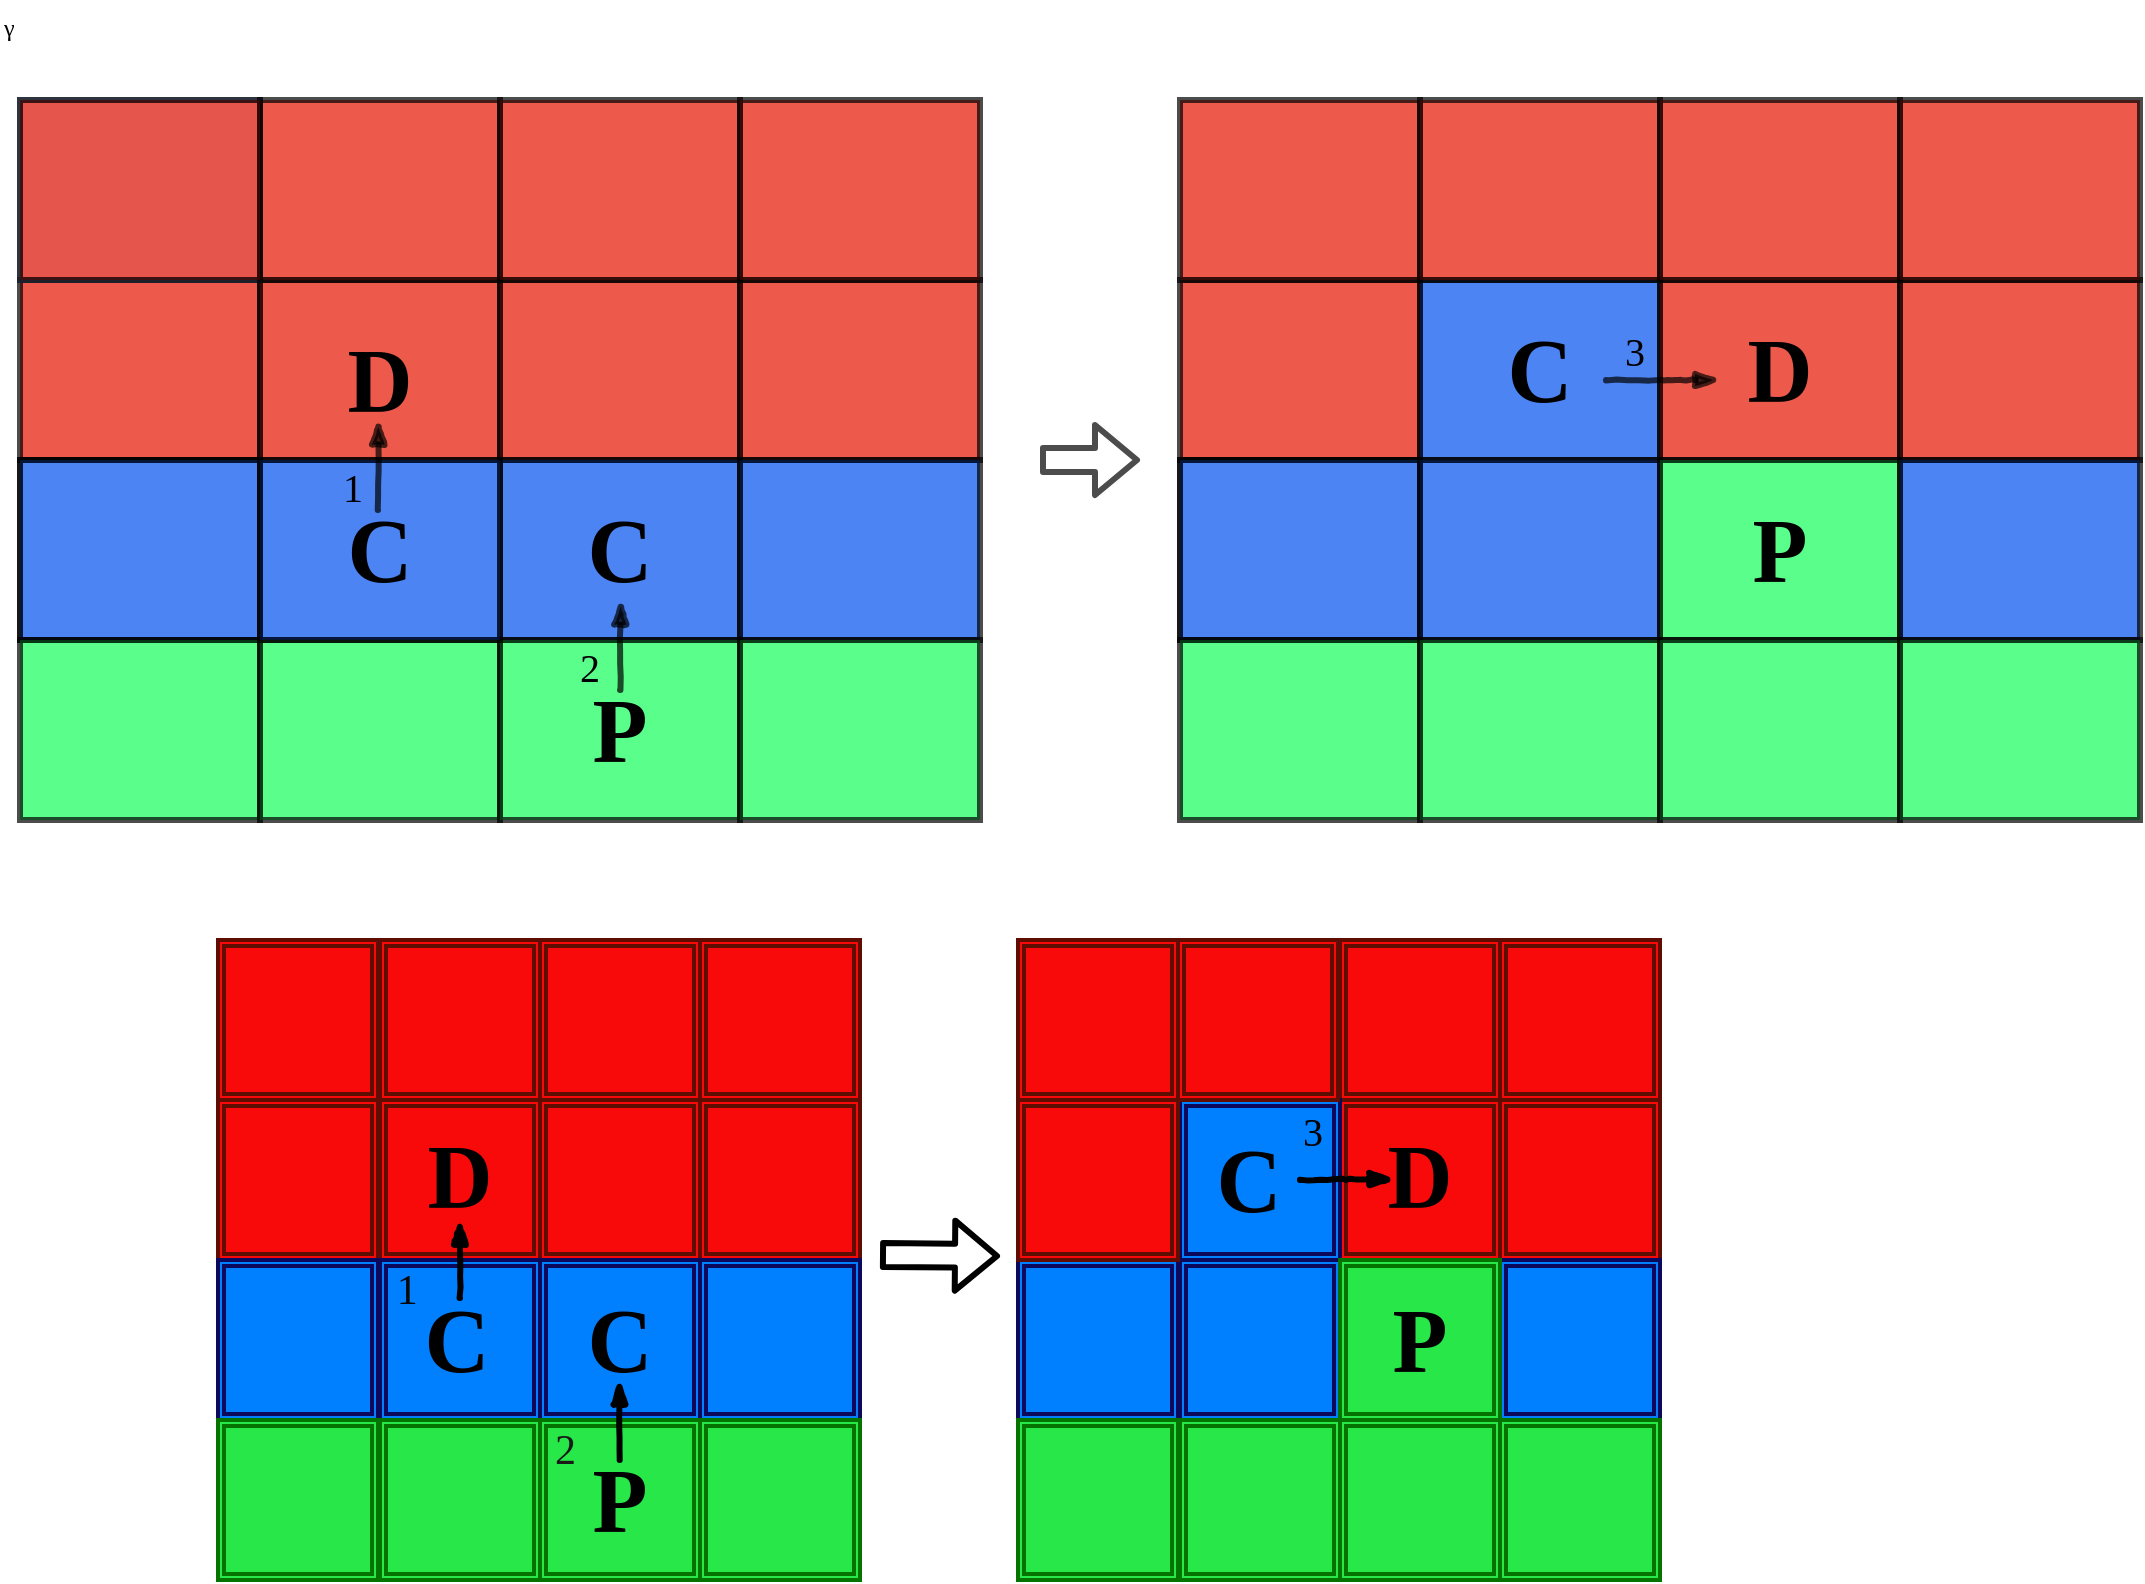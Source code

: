 <mxfile version="13.10.1" type="device"><diagram id="07fea595-8f29-1299-0266-81d95cde20df" name="Page-1"><mxGraphModel dx="942" dy="-1894" grid="1" gridSize="10" guides="1" tooltips="1" connect="1" arrows="1" fold="1" page="1" pageScale="1" pageWidth="1169" pageHeight="827" background="#ffffff" math="1" shadow="0"><root><mxCell id="0"/><mxCell id="1" parent="0"/><mxCell id="V066iYRJNxaopJUUs_7w-676" value="" style="shape=ext;double=1;whiteSpace=wrap;html=1;aspect=fixed;strokeWidth=2;fontFamily=Times New Roman;fontSize=10;fillColor=#F80A0A;strokeColor=#5E0D00;" parent="1" vertex="1"><mxGeometry x="290" y="3050" width="80" height="80" as="geometry"/></mxCell><mxCell id="V066iYRJNxaopJUUs_7w-680" value="" style="shape=ext;double=1;whiteSpace=wrap;html=1;aspect=fixed;strokeWidth=2;fontFamily=Times New Roman;fontSize=10;strokeColor=#0C095C;fillColor=#007FFF;" parent="1" vertex="1"><mxGeometry x="290" y="3130" width="80" height="80" as="geometry"/></mxCell><mxCell id="cB7y5ceA_1Ny-mKZE_qp-9" value="" style="shape=ext;double=1;whiteSpace=wrap;html=1;aspect=fixed;strokeWidth=2;fontFamily=Times New Roman;fontSize=10;fillColor=#27E848;strokeColor=#047300;" parent="1" vertex="1"><mxGeometry x="290" y="3210" width="80" height="80" as="geometry"/></mxCell><mxCell id="fNGDPJUmTmCmcspliyX5-658" value="" style="rounded=0;whiteSpace=wrap;html=1;fillColor=#e51400;strokeColor=#000000;fontColor=#ffffff;strokeWidth=3;fontFamily=Times New Roman;opacity=70;" parent="1" vertex="1"><mxGeometry x="610" y="2640" width="120" height="90" as="geometry"/></mxCell><mxCell id="fNGDPJUmTmCmcspliyX5-659" value="" style="rounded=0;whiteSpace=wrap;html=1;fillColor=#0050ef;strokeColor=#000000;fontColor=#ffffff;strokeWidth=3;fontFamily=Times New Roman;opacity=70;" parent="1" vertex="1"><mxGeometry x="730" y="2640" width="120" height="90" as="geometry"/></mxCell><mxCell id="fNGDPJUmTmCmcspliyX5-660" value="" style="rounded=0;whiteSpace=wrap;html=1;fillColor=#e51400;strokeColor=#000000;fontColor=#ffffff;strokeWidth=3;fontFamily=Times New Roman;opacity=70;" parent="1" vertex="1"><mxGeometry x="850" y="2640" width="120" height="90" as="geometry"/></mxCell><mxCell id="fNGDPJUmTmCmcspliyX5-661" value="" style="rounded=0;whiteSpace=wrap;html=1;fillColor=#e51400;strokeColor=#000000;fontColor=#ffffff;strokeWidth=3;fontFamily=Times New Roman;opacity=70;" parent="1" vertex="1"><mxGeometry x="970" y="2640" width="120" height="90" as="geometry"/></mxCell><mxCell id="fNGDPJUmTmCmcspliyX5-663" value="" style="rounded=0;whiteSpace=wrap;html=1;strokeWidth=3;strokeColor=#000000;fontFamily=Times New Roman;opacity=70;" parent="1" vertex="1"><mxGeometry x="610" y="2730" width="120" height="90" as="geometry"/></mxCell><mxCell id="fNGDPJUmTmCmcspliyX5-666" value="" style="rounded=0;whiteSpace=wrap;html=1;fillColor=#0050ef;strokeColor=#000000;fontColor=#ffffff;strokeWidth=3;fontFamily=Times New Roman;opacity=70;" parent="1" vertex="1"><mxGeometry x="610" y="2730" width="120" height="90" as="geometry"/></mxCell><mxCell id="fNGDPJUmTmCmcspliyX5-667" value="" style="rounded=0;whiteSpace=wrap;html=1;fillColor=#0050ef;strokeColor=#000000;fontColor=#ffffff;strokeWidth=3;fontFamily=Times New Roman;opacity=70;" parent="1" vertex="1"><mxGeometry x="730" y="2730" width="120" height="90" as="geometry"/></mxCell><mxCell id="fNGDPJUmTmCmcspliyX5-668" value="" style="rounded=0;whiteSpace=wrap;html=1;fillColor=#14FF5B;strokeColor=#000000;fontColor=#ffffff;strokeWidth=3;fontFamily=Times New Roman;opacity=70;" parent="1" vertex="1"><mxGeometry x="850" y="2730" width="120" height="90" as="geometry"/></mxCell><mxCell id="fNGDPJUmTmCmcspliyX5-669" value="" style="rounded=0;whiteSpace=wrap;html=1;fillColor=#0050ef;strokeColor=#000000;fontColor=#ffffff;strokeWidth=3;fontFamily=Times New Roman;opacity=70;" parent="1" vertex="1"><mxGeometry x="970" y="2730" width="120" height="90" as="geometry"/></mxCell><mxCell id="fNGDPJUmTmCmcspliyX5-671" value="" style="rounded=0;whiteSpace=wrap;html=1;fillColor=#14FF5B;strokeColor=#000000;fontColor=#ffffff;strokeWidth=3;fontFamily=Times New Roman;opacity=70;" parent="1" vertex="1"><mxGeometry x="610" y="2820" width="120" height="90" as="geometry"/></mxCell><mxCell id="fNGDPJUmTmCmcspliyX5-672" value="" style="rounded=0;whiteSpace=wrap;html=1;fillColor=#14FF5B;strokeColor=#000000;fontColor=#ffffff;strokeWidth=3;fontFamily=Times New Roman;opacity=70;" parent="1" vertex="1"><mxGeometry x="730" y="2820" width="120" height="90" as="geometry"/></mxCell><mxCell id="fNGDPJUmTmCmcspliyX5-673" value="" style="rounded=0;whiteSpace=wrap;html=1;fillColor=#14FF5B;strokeColor=#000000;fontColor=#ffffff;strokeWidth=3;fontFamily=Times New Roman;opacity=70;" parent="1" vertex="1"><mxGeometry x="850" y="2820" width="120" height="90" as="geometry"/></mxCell><mxCell id="fNGDPJUmTmCmcspliyX5-674" value="" style="rounded=0;whiteSpace=wrap;html=1;fillColor=#14FF5B;strokeColor=#000000;fontColor=#ffffff;strokeWidth=3;fontFamily=Times New Roman;textOpacity=40;opacity=70;" parent="1" vertex="1"><mxGeometry x="970" y="2820" width="120" height="90" as="geometry"/></mxCell><mxCell id="fNGDPJUmTmCmcspliyX5-677" value="" style="endArrow=classic;html=1;strokeWidth=3;strokeColor=#000000;fontFamily=Times New Roman;opacity=70;" parent="1" source="fNGDPJUmTmCmcspliyX5-659" target="fNGDPJUmTmCmcspliyX5-660" edge="1"><mxGeometry width="50" height="50" relative="1" as="geometry"><mxPoint x="610" y="2980" as="sourcePoint"/><mxPoint x="660" y="2930" as="targetPoint"/></mxGeometry></mxCell><mxCell id="fNGDPJUmTmCmcspliyX5-682" value="" style="rounded=0;whiteSpace=wrap;html=1;fillColor=#e51400;strokeColor=#000000;fontColor=#ffffff;strokeWidth=3;fontFamily=Times New Roman;opacity=70;" parent="1" vertex="1"><mxGeometry x="30" y="2640" width="120" height="90" as="geometry"/></mxCell><mxCell id="fNGDPJUmTmCmcspliyX5-683" value="" style="rounded=0;whiteSpace=wrap;html=1;fillColor=#e51400;strokeColor=#000000;fontColor=#ffffff;strokeWidth=3;fontFamily=Times New Roman;opacity=70;" parent="1" vertex="1"><mxGeometry x="150" y="2640" width="120" height="90" as="geometry"/></mxCell><mxCell id="fNGDPJUmTmCmcspliyX5-684" value="" style="rounded=0;whiteSpace=wrap;html=1;fillColor=#e51400;strokeColor=#000000;fontColor=#ffffff;glass=0;comic=0;shadow=0;strokeWidth=3;fontFamily=Times New Roman;opacity=70;" parent="1" vertex="1"><mxGeometry x="270" y="2640" width="120" height="90" as="geometry"/></mxCell><mxCell id="fNGDPJUmTmCmcspliyX5-685" value="" style="rounded=0;whiteSpace=wrap;html=1;fillColor=#e51400;strokeColor=#000000;fontColor=#ffffff;strokeWidth=3;fontFamily=Times New Roman;opacity=70;" parent="1" vertex="1"><mxGeometry x="390" y="2640" width="120" height="90" as="geometry"/></mxCell><mxCell id="fNGDPJUmTmCmcspliyX5-686" value="" style="rounded=0;whiteSpace=wrap;html=1;strokeWidth=3;strokeColor=#000000;fontFamily=Times New Roman;opacity=70;" parent="1" vertex="1"><mxGeometry x="30" y="2730" width="120" height="90" as="geometry"/></mxCell><mxCell id="fNGDPJUmTmCmcspliyX5-687" value="" style="rounded=0;whiteSpace=wrap;html=1;fillColor=#0050ef;strokeColor=#000000;fontColor=#ffffff;strokeWidth=3;fontFamily=Times New Roman;opacity=70;" parent="1" vertex="1"><mxGeometry x="30" y="2730" width="120" height="90" as="geometry"/></mxCell><mxCell id="fNGDPJUmTmCmcspliyX5-689" value="" style="rounded=0;whiteSpace=wrap;html=1;fillColor=#0050ef;strokeColor=#000000;fontColor=#ffffff;strokeWidth=3;fontFamily=Times New Roman;opacity=70;" parent="1" vertex="1"><mxGeometry x="270" y="2730" width="120" height="90" as="geometry"/></mxCell><mxCell id="fNGDPJUmTmCmcspliyX5-690" value="" style="rounded=0;whiteSpace=wrap;html=1;fillColor=#0050ef;strokeColor=#000000;fontColor=#ffffff;strokeWidth=3;fontFamily=Times New Roman;opacity=70;" parent="1" vertex="1"><mxGeometry x="390" y="2730" width="120" height="90" as="geometry"/></mxCell><mxCell id="fNGDPJUmTmCmcspliyX5-691" value="" style="rounded=0;whiteSpace=wrap;html=1;fillColor=#14FF5B;strokeColor=#000000;fontColor=#ffffff;strokeWidth=3;fontFamily=Times New Roman;opacity=70;" parent="1" vertex="1"><mxGeometry x="30" y="2820" width="120" height="90" as="geometry"/></mxCell><mxCell id="fNGDPJUmTmCmcspliyX5-692" value="" style="rounded=0;whiteSpace=wrap;html=1;fillColor=#14FF5B;strokeColor=#000000;fontColor=#ffffff;strokeWidth=3;fontFamily=Times New Roman;opacity=70;" parent="1" vertex="1"><mxGeometry x="150" y="2820" width="120" height="90" as="geometry"/></mxCell><mxCell id="fNGDPJUmTmCmcspliyX5-693" value="" style="rounded=0;whiteSpace=wrap;html=1;fillColor=#14FF5B;strokeColor=#000000;fontColor=#ffffff;strokeWidth=3;fontFamily=Times New Roman;opacity=70;" parent="1" vertex="1"><mxGeometry x="270" y="2820" width="120" height="90" as="geometry"/></mxCell><mxCell id="fNGDPJUmTmCmcspliyX5-694" value="" style="rounded=0;whiteSpace=wrap;html=1;fillColor=#14FF5B;strokeColor=#000000;fontColor=#ffffff;strokeWidth=3;fontFamily=Times New Roman;perimeterSpacing=0;opacity=70;" parent="1" vertex="1"><mxGeometry x="390" y="2820" width="120" height="90" as="geometry"/></mxCell><mxCell id="fNGDPJUmTmCmcspliyX5-695" value="" style="endArrow=classic;html=1;strokeWidth=3;strokeColor=#000000;fontFamily=Times New Roman;opacity=70;" parent="1" source="fNGDPJUmTmCmcspliyX5-683" target="fNGDPJUmTmCmcspliyX5-684" edge="1"><mxGeometry width="50" height="50" relative="1" as="geometry"><mxPoint x="30" y="2980" as="sourcePoint"/><mxPoint x="80" y="2930" as="targetPoint"/></mxGeometry></mxCell><mxCell id="fNGDPJUmTmCmcspliyX5-697" value="" style="shape=flexArrow;endArrow=classic;html=1;strokeWidth=3;strokeColor=#000000;fontFamily=Times New Roman;opacity=70;" parent="1" edge="1"><mxGeometry width="50" height="50" relative="1" as="geometry"><mxPoint x="540" y="2730" as="sourcePoint"/><mxPoint x="590" y="2730" as="targetPoint"/></mxGeometry></mxCell><mxCell id="fNGDPJUmTmCmcspliyX5-712" value="" style="rounded=0;whiteSpace=wrap;html=1;fillColor=#0050ef;strokeColor=#000000;fontColor=#ffffff;strokeWidth=3;fontFamily=Times New Roman;opacity=70;" parent="1" vertex="1"><mxGeometry x="150" y="2730" width="120" height="90" as="geometry"/></mxCell><mxCell id="qZ3EaVfK99X2gSuuaZxy-645" value="" style="rounded=0;whiteSpace=wrap;html=1;fillColor=#dae8fc;strokeColor=#6c8ebf;strokeWidth=3;fontFamily=Times New Roman;opacity=70;" parent="1" vertex="1"><mxGeometry x="30" y="2550" width="120" height="90" as="geometry"/></mxCell><mxCell id="qZ3EaVfK99X2gSuuaZxy-646" value="" style="rounded=0;whiteSpace=wrap;html=1;fillColor=#e51400;strokeColor=#000000;fontColor=#ffffff;strokeWidth=3;fontFamily=Times New Roman;opacity=70;" parent="1" vertex="1"><mxGeometry x="150" y="2550" width="120" height="90" as="geometry"/></mxCell><mxCell id="qZ3EaVfK99X2gSuuaZxy-647" value="" style="rounded=0;whiteSpace=wrap;html=1;fillColor=#e51400;strokeColor=#000000;fontColor=#ffffff;glass=0;comic=0;shadow=0;strokeWidth=3;fontFamily=Times New Roman;opacity=70;" parent="1" vertex="1"><mxGeometry x="270" y="2550" width="120" height="90" as="geometry"/></mxCell><mxCell id="qZ3EaVfK99X2gSuuaZxy-648" value="" style="rounded=0;whiteSpace=wrap;html=1;fillColor=#e51400;strokeColor=#000000;fontColor=#ffffff;strokeWidth=3;fontFamily=Times New Roman;opacity=70;" parent="1" vertex="1"><mxGeometry x="390" y="2550" width="120" height="90" as="geometry"/></mxCell><mxCell id="qZ3EaVfK99X2gSuuaZxy-649" value="" style="rounded=0;whiteSpace=wrap;html=1;fillColor=#e51400;strokeColor=#000000;fontColor=#ffffff;strokeWidth=3;fontFamily=Times New Roman;opacity=70;" parent="1" vertex="1"><mxGeometry x="610" y="2550" width="120" height="90" as="geometry"/></mxCell><mxCell id="qZ3EaVfK99X2gSuuaZxy-650" value="" style="rounded=0;whiteSpace=wrap;html=1;fillColor=#e51400;strokeColor=#000000;fontColor=#ffffff;strokeWidth=3;fontFamily=Times New Roman;opacity=70;" parent="1" vertex="1"><mxGeometry x="730" y="2550" width="120" height="90" as="geometry"/></mxCell><mxCell id="qZ3EaVfK99X2gSuuaZxy-651" value="" style="rounded=0;whiteSpace=wrap;html=1;fillColor=#e51400;strokeColor=#000000;fontColor=#ffffff;glass=0;comic=0;shadow=0;strokeWidth=3;fontFamily=Times New Roman;opacity=70;" parent="1" vertex="1"><mxGeometry x="850" y="2550" width="120" height="90" as="geometry"/></mxCell><mxCell id="qZ3EaVfK99X2gSuuaZxy-652" value="" style="rounded=0;whiteSpace=wrap;html=1;fillColor=#e51400;strokeColor=#000000;fontColor=#ffffff;strokeWidth=3;fontFamily=Times New Roman;opacity=70;" parent="1" vertex="1"><mxGeometry x="970" y="2550" width="120" height="90" as="geometry"/></mxCell><mxCell id="qZ3EaVfK99X2gSuuaZxy-658" value="&lt;b&gt;&lt;font style=&quot;font-size: 45px&quot;&gt;D&lt;/font&gt;&lt;/b&gt;" style="text;html=1;strokeColor=none;fillColor=none;align=center;verticalAlign=middle;whiteSpace=wrap;rounded=0;shadow=0;glass=0;comic=0;strokeWidth=3;fontFamily=Times New Roman;opacity=70;" parent="1" vertex="1"><mxGeometry x="855" y="2645" width="110" height="80" as="geometry"/></mxCell><mxCell id="qZ3EaVfK99X2gSuuaZxy-659" value="&lt;b&gt;&lt;font style=&quot;font-size: 45px&quot;&gt;C&lt;/font&gt;&lt;/b&gt;" style="text;html=1;strokeColor=none;fillColor=none;align=center;verticalAlign=middle;whiteSpace=wrap;rounded=0;shadow=0;glass=0;comic=0;strokeWidth=3;fontFamily=Times New Roman;opacity=70;" parent="1" vertex="1"><mxGeometry x="735" y="2645" width="110" height="80" as="geometry"/></mxCell><mxCell id="qZ3EaVfK99X2gSuuaZxy-664" value="&lt;b&gt;&lt;font style=&quot;font-size: 45px&quot;&gt;D&lt;/font&gt;&lt;/b&gt;" style="text;html=1;strokeColor=none;fillColor=none;align=center;verticalAlign=middle;whiteSpace=wrap;rounded=0;shadow=0;glass=0;comic=0;strokeWidth=3;fontFamily=Times New Roman;opacity=70;" parent="1" vertex="1"><mxGeometry x="155" y="2650" width="110" height="80" as="geometry"/></mxCell><mxCell id="qZ3EaVfK99X2gSuuaZxy-665" value="&lt;b&gt;&lt;font style=&quot;font-size: 45px&quot;&gt;C&lt;/font&gt;&lt;/b&gt;" style="text;html=1;strokeColor=none;fillColor=none;align=center;verticalAlign=middle;whiteSpace=wrap;rounded=0;shadow=0;glass=0;comic=0;strokeWidth=3;fontFamily=Times New Roman;opacity=70;" parent="1" vertex="1"><mxGeometry x="155" y="2735" width="110" height="80" as="geometry"/></mxCell><mxCell id="qZ3EaVfK99X2gSuuaZxy-666" value="&lt;b&gt;&lt;font style=&quot;font-size: 45px&quot;&gt;C&lt;/font&gt;&lt;/b&gt;" style="text;html=1;strokeColor=none;fillColor=none;align=center;verticalAlign=middle;whiteSpace=wrap;rounded=0;shadow=0;glass=0;comic=0;strokeWidth=3;fontFamily=Times New Roman;opacity=70;" parent="1" vertex="1"><mxGeometry x="325" y="2767.5" width="10" height="15" as="geometry"/></mxCell><mxCell id="qZ3EaVfK99X2gSuuaZxy-667" value="&lt;b&gt;&lt;font style=&quot;font-size: 45px&quot;&gt;P&lt;/font&gt;&lt;/b&gt;" style="text;html=1;strokeColor=none;fillColor=none;align=center;verticalAlign=middle;whiteSpace=wrap;rounded=0;shadow=0;glass=0;comic=0;strokeWidth=3;fontFamily=Times New Roman;opacity=70;" parent="1" vertex="1"><mxGeometry x="275" y="2825" width="110" height="80" as="geometry"/></mxCell><mxCell id="qZ3EaVfK99X2gSuuaZxy-672" value="&lt;b&gt;&lt;font style=&quot;font-size: 45px&quot;&gt;P&lt;/font&gt;&lt;/b&gt;" style="text;html=1;strokeColor=none;fillColor=none;align=center;verticalAlign=middle;whiteSpace=wrap;rounded=0;shadow=0;glass=0;comic=0;strokeWidth=3;fontFamily=Times New Roman;opacity=70;" parent="1" vertex="1"><mxGeometry x="855" y="2735" width="110" height="80" as="geometry"/></mxCell><mxCell id="rZDPSyXoKHN47jRb7T-t-650" value="γ" style="text;html=1;strokeWidth=3;fontFamily=Times New Roman;opacity=70;" parent="1" vertex="1"><mxGeometry x="20" y="2500" width="30" height="30" as="geometry"/></mxCell><mxCell id="V066iYRJNxaopJUUs_7w-646" value="" style="rounded=0;whiteSpace=wrap;html=1;fillColor=#e51400;strokeColor=#000000;fontColor=#ffffff;strokeWidth=3;fontFamily=Times New Roman;opacity=70;" parent="1" vertex="1"><mxGeometry x="30" y="2550" width="120" height="90" as="geometry"/></mxCell><mxCell id="V066iYRJNxaopJUUs_7w-647" value="&lt;font style=&quot;font-size: 20px&quot;&gt;&lt;font style=&quot;font-size: 20px&quot;&gt;&amp;nbsp; &amp;nbsp;&lt;/font&gt;&lt;font style=&quot;font-size: 20px&quot;&gt;1&lt;/font&gt;&lt;/font&gt;" style="text;html=1;strokeColor=none;fillColor=none;align=center;verticalAlign=middle;whiteSpace=wrap;rounded=0;strokeWidth=3;fontFamily=Times New Roman;opacity=70;" parent="1" vertex="1"><mxGeometry x="169" y="2730" width="40" height="25" as="geometry"/></mxCell><mxCell id="V066iYRJNxaopJUUs_7w-648" value="&lt;span style=&quot;font-size: 20px&quot;&gt;&amp;nbsp; 2&lt;/span&gt;" style="text;html=1;strokeColor=none;fillColor=none;align=center;verticalAlign=middle;whiteSpace=wrap;rounded=0;strokeWidth=3;fontFamily=Times New Roman;opacity=70;" parent="1" vertex="1"><mxGeometry x="290" y="2820" width="40" height="25" as="geometry"/></mxCell><mxCell id="V066iYRJNxaopJUUs_7w-649" value="&lt;span style=&quot;font-size: 20px&quot;&gt;&amp;nbsp; &amp;nbsp;3&lt;/span&gt;" style="text;html=1;strokeColor=none;fillColor=none;align=center;verticalAlign=middle;whiteSpace=wrap;rounded=0;strokeWidth=3;fontFamily=Times New Roman;opacity=70;" parent="1" vertex="1"><mxGeometry x="810" y="2660" width="40" height="30" as="geometry"/></mxCell><mxCell id="V066iYRJNxaopJUUs_7w-661" value="" style="rounded=0;comic=1;strokeWidth=3;endArrow=blockThin;html=1;fontFamily=Comic Sans MS;fontStyle=1;exitX=1;exitY=1;exitDx=0;exitDy=0;entryX=0.494;entryY=0.75;entryDx=0;entryDy=0;entryPerimeter=0;opacity=70;" parent="1" source="V066iYRJNxaopJUUs_7w-647" target="qZ3EaVfK99X2gSuuaZxy-664" edge="1"><mxGeometry width="50" height="50" relative="1" as="geometry"><mxPoint x="185" y="2770" as="sourcePoint"/><mxPoint x="235" y="2720" as="targetPoint"/></mxGeometry></mxCell><mxCell id="V066iYRJNxaopJUUs_7w-663" value="" style="rounded=0;comic=1;strokeWidth=3;endArrow=blockThin;html=1;fontFamily=Comic Sans MS;fontStyle=1;exitX=1;exitY=1;exitDx=0;exitDy=0;entryX=0.494;entryY=0.75;entryDx=0;entryDy=0;entryPerimeter=0;opacity=70;" parent="1" edge="1"><mxGeometry width="50" height="50" relative="1" as="geometry"><mxPoint x="330" y="2845" as="sourcePoint"/><mxPoint x="330.34" y="2800" as="targetPoint"/></mxGeometry></mxCell><mxCell id="V066iYRJNxaopJUUs_7w-664" value="" style="rounded=0;comic=1;strokeWidth=3;endArrow=blockThin;html=1;fontFamily=Comic Sans MS;fontStyle=1;opacity=70;" parent="1" edge="1"><mxGeometry width="50" height="50" relative="1" as="geometry"><mxPoint x="823" y="2690" as="sourcePoint"/><mxPoint x="880" y="2690" as="targetPoint"/><Array as="points"><mxPoint x="850" y="2690"/><mxPoint x="860" y="2690"/></Array></mxGeometry></mxCell><mxCell id="V066iYRJNxaopJUUs_7w-669" value="" style="shape=ext;double=1;whiteSpace=wrap;html=1;aspect=fixed;strokeWidth=2;fontFamily=Times New Roman;fontSize=10;fillColor=#f8cecc;strokeColor=#B81900;" parent="1" vertex="1"><mxGeometry x="129" y="2970" width="80" height="80" as="geometry"/></mxCell><mxCell id="V066iYRJNxaopJUUs_7w-670" value="" style="shape=ext;double=1;whiteSpace=wrap;html=1;aspect=fixed;strokeWidth=2;fontFamily=Times New Roman;fontSize=10;fillColor=#f8cecc;strokeColor=#B81900;" parent="1" vertex="1"><mxGeometry x="210" y="2970" width="80" height="80" as="geometry"/></mxCell><mxCell id="V066iYRJNxaopJUUs_7w-672" value="" style="shape=ext;double=1;whiteSpace=wrap;html=1;aspect=fixed;strokeWidth=2;fontFamily=Times New Roman;fontSize=10;fillColor=#f8cecc;strokeColor=#B81900;" parent="1" vertex="1"><mxGeometry x="370" y="2970" width="80" height="80" as="geometry"/></mxCell><mxCell id="V066iYRJNxaopJUUs_7w-674" value="" style="shape=ext;double=1;whiteSpace=wrap;html=1;aspect=fixed;strokeWidth=2;fontFamily=Times New Roman;fontSize=10;fillColor=#F80A0A;strokeColor=#5E0D00;" parent="1" vertex="1"><mxGeometry x="129" y="3050" width="80" height="80" as="geometry"/></mxCell><mxCell id="V066iYRJNxaopJUUs_7w-675" value="" style="shape=ext;double=1;whiteSpace=wrap;html=1;aspect=fixed;strokeWidth=2;fontFamily=Times New Roman;fontSize=10;fillColor=#F80A0A;strokeColor=#5E0D00;" parent="1" vertex="1"><mxGeometry x="210" y="3050" width="80" height="80" as="geometry"/></mxCell><mxCell id="V066iYRJNxaopJUUs_7w-677" value="" style="shape=ext;double=1;whiteSpace=wrap;html=1;aspect=fixed;strokeWidth=2;fontFamily=Times New Roman;fontSize=10;fillColor=#F80A0A;strokeColor=#5E0D00;" parent="1" vertex="1"><mxGeometry x="370" y="3050" width="80" height="80" as="geometry"/></mxCell><mxCell id="V066iYRJNxaopJUUs_7w-678" value="" style="shape=ext;double=1;whiteSpace=wrap;html=1;aspect=fixed;strokeWidth=2;fontFamily=Times New Roman;fontSize=10;strokeColor=#0C095C;fillColor=#007FFF;" parent="1" vertex="1"><mxGeometry x="129" y="3130" width="80" height="80" as="geometry"/></mxCell><mxCell id="V066iYRJNxaopJUUs_7w-679" value="" style="shape=ext;double=1;whiteSpace=wrap;html=1;aspect=fixed;strokeWidth=2;fontFamily=Times New Roman;fontSize=10;strokeColor=#0C095C;fillColor=#007FFF;" parent="1" vertex="1"><mxGeometry x="210" y="3130" width="80" height="80" as="geometry"/></mxCell><mxCell id="V066iYRJNxaopJUUs_7w-681" value="" style="shape=ext;double=1;whiteSpace=wrap;html=1;aspect=fixed;strokeWidth=2;fontFamily=Times New Roman;fontSize=10;strokeColor=#0C095C;fillColor=#007FFF;" parent="1" vertex="1"><mxGeometry x="370" y="3130" width="80" height="80" as="geometry"/></mxCell><mxCell id="V066iYRJNxaopJUUs_7w-682" value="" style="shape=ext;double=1;whiteSpace=wrap;html=1;aspect=fixed;strokeWidth=2;fontFamily=Times New Roman;fontSize=10;fillColor=#27E848;strokeColor=#047300;" parent="1" vertex="1"><mxGeometry x="129" y="3210" width="80" height="80" as="geometry"/></mxCell><mxCell id="V066iYRJNxaopJUUs_7w-683" value="" style="shape=ext;double=1;whiteSpace=wrap;html=1;aspect=fixed;strokeWidth=2;fontFamily=Times New Roman;fontSize=10;fillColor=#27E848;strokeColor=#047300;" parent="1" vertex="1"><mxGeometry x="210" y="3210" width="80" height="80" as="geometry"/></mxCell><mxCell id="V066iYRJNxaopJUUs_7w-685" value="" style="shape=ext;double=1;whiteSpace=wrap;html=1;aspect=fixed;strokeWidth=2;fontFamily=Times New Roman;fontSize=10;fillColor=#d5e8d4;strokeColor=#1DAB18;" parent="1" vertex="1"><mxGeometry x="370" y="3210" width="80" height="80" as="geometry"/></mxCell><mxCell id="V066iYRJNxaopJUUs_7w-688" value="" style="shape=ext;double=1;whiteSpace=wrap;html=1;aspect=fixed;strokeWidth=2;fontFamily=Times New Roman;fontSize=10;fillColor=#F80A0A;strokeColor=#5E0D00;" parent="1" vertex="1"><mxGeometry x="290" y="2970" width="80" height="80" as="geometry"/></mxCell><mxCell id="V066iYRJNxaopJUUs_7w-690" value="&lt;b&gt;&lt;font style=&quot;font-size: 45px&quot;&gt;P&lt;/font&gt;&lt;/b&gt;" style="text;html=1;strokeColor=none;fillColor=none;align=center;verticalAlign=middle;whiteSpace=wrap;rounded=0;shadow=0;glass=0;comic=0;strokeWidth=3;fontFamily=Times New Roman;opacity=70;" parent="1" vertex="1"><mxGeometry x="275" y="3210" width="110" height="80" as="geometry"/></mxCell><mxCell id="V066iYRJNxaopJUUs_7w-692" value="&lt;b&gt;&lt;font style=&quot;font-size: 45px&quot;&gt;C&lt;/font&gt;&lt;/b&gt;" style="text;html=1;strokeColor=none;fillColor=none;align=center;verticalAlign=middle;whiteSpace=wrap;rounded=0;shadow=0;glass=0;comic=0;strokeWidth=3;fontFamily=Times New Roman;opacity=70;" parent="1" vertex="1"><mxGeometry x="325" y="3162.5" width="10" height="15" as="geometry"/></mxCell><mxCell id="V066iYRJNxaopJUUs_7w-693" value="&lt;b&gt;&lt;font style=&quot;font-size: 45px&quot;&gt;C&lt;/font&gt;&lt;/b&gt;" style="text;html=1;strokeColor=none;fillColor=none;align=center;verticalAlign=middle;whiteSpace=wrap;rounded=0;shadow=0;glass=0;comic=0;strokeWidth=3;fontFamily=Times New Roman;opacity=70;labelBackgroundColor=none;" parent="1" vertex="1"><mxGeometry x="226" y="3130" width="45" height="80" as="geometry"/></mxCell><mxCell id="V066iYRJNxaopJUUs_7w-694" value="&lt;b&gt;&lt;font style=&quot;font-size: 45px&quot;&gt;D&lt;/font&gt;&lt;/b&gt;" style="text;html=1;strokeColor=none;fillColor=none;align=center;verticalAlign=middle;whiteSpace=wrap;rounded=0;shadow=0;glass=0;comic=0;strokeWidth=3;fontFamily=Times New Roman;opacity=70;" parent="1" vertex="1"><mxGeometry x="195" y="3047.5" width="110" height="80" as="geometry"/></mxCell><mxCell id="V066iYRJNxaopJUUs_7w-695" value="" style="rounded=0;comic=1;strokeWidth=3;endArrow=blockThin;html=1;fontFamily=Comic Sans MS;fontStyle=1;entryX=0.494;entryY=0.75;entryDx=0;entryDy=0;entryPerimeter=0;" parent="1" edge="1"><mxGeometry width="50" height="50" relative="1" as="geometry"><mxPoint x="250" y="3149" as="sourcePoint"/><mxPoint x="249.92" y="3110" as="targetPoint"/></mxGeometry></mxCell><mxCell id="V066iYRJNxaopJUUs_7w-696" value="" style="rounded=0;comic=1;strokeWidth=3;endArrow=blockThin;html=1;fontFamily=Comic Sans MS;fontStyle=1;entryX=0.494;entryY=0.75;entryDx=0;entryDy=0;entryPerimeter=0;" parent="1" edge="1"><mxGeometry width="50" height="50" relative="1" as="geometry"><mxPoint x="329.8" y="3230" as="sourcePoint"/><mxPoint x="329.72" y="3190" as="targetPoint"/></mxGeometry></mxCell><mxCell id="V066iYRJNxaopJUUs_7w-697" value="&lt;font style=&quot;font-size: 21px;&quot;&gt;&lt;font style=&quot;font-size: 21px;&quot;&gt;&amp;nbsp; &amp;nbsp; &amp;nbsp;&lt;/font&gt;&lt;font style=&quot;font-size: 21px;&quot;&gt;1&lt;/font&gt;&lt;/font&gt;" style="text;html=1;align=center;verticalAlign=middle;whiteSpace=wrap;rounded=0;strokeWidth=3;fontFamily=Times New Roman;opacity=70;fontColor=#080808;fontSize=21;" parent="1" vertex="1"><mxGeometry x="182.5" y="3130" width="55" height="30" as="geometry"/></mxCell><mxCell id="V066iYRJNxaopJUUs_7w-698" value="&lt;span style=&quot;font-size: 21px;&quot;&gt;&amp;nbsp; 2&lt;/span&gt;" style="text;html=1;strokeColor=none;fillColor=none;align=center;verticalAlign=middle;whiteSpace=wrap;rounded=0;strokeWidth=3;fontFamily=Times New Roman;opacity=70;fontColor=#191919;fontSize=21;" parent="1" vertex="1"><mxGeometry x="270" y="3210" width="55" height="30" as="geometry"/></mxCell><mxCell id="V066iYRJNxaopJUUs_7w-699" value="" style="shape=ext;double=1;whiteSpace=wrap;html=1;aspect=fixed;strokeWidth=2;fontFamily=Times New Roman;fontSize=10;fillColor=#F80A0A;strokeColor=#5E0D00;" parent="1" vertex="1"><mxGeometry x="529" y="2970" width="80" height="80" as="geometry"/></mxCell><mxCell id="V066iYRJNxaopJUUs_7w-700" value="" style="shape=ext;double=1;whiteSpace=wrap;html=1;aspect=fixed;strokeWidth=2;fontFamily=Times New Roman;fontSize=10;fillColor=#f8cecc;strokeColor=#B81900;" parent="1" vertex="1"><mxGeometry x="610" y="2970" width="80" height="80" as="geometry"/></mxCell><mxCell id="V066iYRJNxaopJUUs_7w-701" value="" style="shape=ext;double=1;whiteSpace=wrap;html=1;aspect=fixed;strokeWidth=2;fontFamily=Times New Roman;fontSize=10;fillColor=#F80A0A;strokeColor=#5E0D00;" parent="1" vertex="1"><mxGeometry x="770" y="2970" width="80" height="80" as="geometry"/></mxCell><mxCell id="V066iYRJNxaopJUUs_7w-702" value="" style="shape=ext;double=1;whiteSpace=wrap;html=1;aspect=fixed;strokeWidth=2;fontFamily=Times New Roman;fontSize=10;fillColor=#f8cecc;strokeColor=#B81900;" parent="1" vertex="1"><mxGeometry x="529" y="3050" width="80" height="80" as="geometry"/></mxCell><mxCell id="V066iYRJNxaopJUUs_7w-704" value="" style="shape=ext;double=1;whiteSpace=wrap;html=1;aspect=fixed;strokeWidth=2;fontFamily=Times New Roman;fontSize=10;fillColor=#F80A0A;strokeColor=#5E0D00;" parent="1" vertex="1"><mxGeometry x="690" y="3050" width="80" height="80" as="geometry"/></mxCell><mxCell id="V066iYRJNxaopJUUs_7w-705" value="" style="shape=ext;double=1;whiteSpace=wrap;html=1;aspect=fixed;strokeWidth=2;fontFamily=Times New Roman;fontSize=10;fillColor=#F80A0A;strokeColor=#5E0D00;" parent="1" vertex="1"><mxGeometry x="770" y="3050" width="80" height="80" as="geometry"/></mxCell><mxCell id="V066iYRJNxaopJUUs_7w-706" value="" style="shape=ext;double=1;whiteSpace=wrap;html=1;aspect=fixed;strokeWidth=2;fontFamily=Times New Roman;fontSize=10;strokeColor=#0C095C;fillColor=#007FFF;" parent="1" vertex="1"><mxGeometry x="529" y="3130" width="80" height="80" as="geometry"/></mxCell><mxCell id="V066iYRJNxaopJUUs_7w-707" value="" style="shape=ext;double=1;whiteSpace=wrap;html=1;aspect=fixed;strokeWidth=2;fontFamily=Times New Roman;fontSize=10;strokeColor=#0C095C;labelBackgroundColor=none;fillColor=#007FFF;" parent="1" vertex="1"><mxGeometry x="610" y="3130" width="80" height="80" as="geometry"/></mxCell><mxCell id="V066iYRJNxaopJUUs_7w-709" value="" style="shape=ext;double=1;whiteSpace=wrap;html=1;aspect=fixed;strokeWidth=2;fontFamily=Times New Roman;fontSize=10;strokeColor=#0C095C;fillColor=#007FFF;" parent="1" vertex="1"><mxGeometry x="770" y="3130" width="80" height="80" as="geometry"/></mxCell><mxCell id="V066iYRJNxaopJUUs_7w-710" value="" style="shape=ext;double=1;whiteSpace=wrap;html=1;aspect=fixed;strokeWidth=2;fontFamily=Times New Roman;fontSize=10;fillColor=#27E848;strokeColor=#047300;" parent="1" vertex="1"><mxGeometry x="529" y="3210" width="80" height="80" as="geometry"/></mxCell><mxCell id="V066iYRJNxaopJUUs_7w-711" value="" style="shape=ext;double=1;whiteSpace=wrap;html=1;aspect=fixed;strokeWidth=2;fontFamily=Times New Roman;fontSize=10;fillColor=#27E848;strokeColor=#047300;" parent="1" vertex="1"><mxGeometry x="610" y="3210" width="80" height="80" as="geometry"/></mxCell><mxCell id="V066iYRJNxaopJUUs_7w-712" value="" style="shape=ext;double=1;whiteSpace=wrap;html=1;aspect=fixed;strokeWidth=2;fontFamily=Times New Roman;fontSize=10;fillColor=#27E848;strokeColor=#047300;" parent="1" vertex="1"><mxGeometry x="690" y="3210" width="80" height="80" as="geometry"/></mxCell><mxCell id="V066iYRJNxaopJUUs_7w-713" value="" style="shape=ext;double=1;whiteSpace=wrap;html=1;aspect=fixed;strokeWidth=2;fontFamily=Times New Roman;fontSize=10;fillColor=#27E848;strokeColor=#047300;" parent="1" vertex="1"><mxGeometry x="770" y="3210" width="80" height="80" as="geometry"/></mxCell><mxCell id="V066iYRJNxaopJUUs_7w-714" value="" style="shape=ext;double=1;whiteSpace=wrap;html=1;aspect=fixed;strokeWidth=2;fontFamily=Times New Roman;fontSize=10;fillColor=#F80A0A;strokeColor=#5E0D00;" parent="1" vertex="1"><mxGeometry x="690" y="2970" width="80" height="80" as="geometry"/></mxCell><mxCell id="V066iYRJNxaopJUUs_7w-723" value="" style="shape=ext;double=1;whiteSpace=wrap;html=1;aspect=fixed;strokeWidth=2;fontFamily=Times New Roman;fontSize=10;strokeColor=#0C095C;fillColor=#007FFF;" parent="1" vertex="1"><mxGeometry x="610" y="3050" width="80" height="80" as="geometry"/></mxCell><mxCell id="V066iYRJNxaopJUUs_7w-725" value="" style="shape=ext;double=1;whiteSpace=wrap;html=1;aspect=fixed;strokeWidth=2;fontFamily=Times New Roman;fontSize=10;fillColor=#27E848;strokeColor=#047300;" parent="1" vertex="1"><mxGeometry x="690" y="3130" width="80" height="80" as="geometry"/></mxCell><mxCell id="V066iYRJNxaopJUUs_7w-726" value="&lt;b&gt;&lt;font style=&quot;font-size: 45px&quot;&gt;P&lt;/font&gt;&lt;/b&gt;" style="text;html=1;strokeColor=none;fillColor=none;align=center;verticalAlign=middle;whiteSpace=wrap;rounded=0;shadow=0;glass=0;comic=0;strokeWidth=3;fontFamily=Times New Roman;opacity=70;" parent="1" vertex="1"><mxGeometry x="675" y="3130" width="110" height="80" as="geometry"/></mxCell><mxCell id="V066iYRJNxaopJUUs_7w-728" value="&lt;b&gt;&lt;font style=&quot;font-size: 45px&quot;&gt;D&lt;/font&gt;&lt;/b&gt;" style="text;html=1;strokeColor=none;fillColor=none;align=center;verticalAlign=middle;whiteSpace=wrap;rounded=0;shadow=0;glass=0;comic=0;strokeWidth=3;fontFamily=Times New Roman;opacity=70;" parent="1" vertex="1"><mxGeometry x="675" y="3047.5" width="110" height="80" as="geometry"/></mxCell><mxCell id="V066iYRJNxaopJUUs_7w-729" value="" style="rounded=0;comic=1;strokeWidth=3;endArrow=blockThin;html=1;fontFamily=Comic Sans MS;fontStyle=1;" parent="1" edge="1"><mxGeometry width="50" height="50" relative="1" as="geometry"><mxPoint x="670" y="3090" as="sourcePoint"/><mxPoint x="717" y="3089.66" as="targetPoint"/><Array as="points"><mxPoint x="687" y="3089.66"/><mxPoint x="697" y="3089.66"/></Array></mxGeometry></mxCell><mxCell id="V066iYRJNxaopJUUs_7w-730" value="&lt;span style=&quot;font-size: 20px;&quot;&gt;&amp;nbsp; &amp;nbsp;3&lt;/span&gt;" style="text;html=1;strokeColor=none;fillColor=none;align=center;verticalAlign=middle;whiteSpace=wrap;rounded=0;strokeWidth=3;fontFamily=Times New Roman;opacity=70;fontSize=20;" parent="1" vertex="1"><mxGeometry x="639" y="3040" width="60" height="50" as="geometry"/></mxCell><mxCell id="V066iYRJNxaopJUUs_7w-731" value="" style="shape=flexArrow;endArrow=classic;html=1;strokeWidth=3;strokeColor=#000000;fontFamily=Times New Roman;" parent="1" edge="1"><mxGeometry width="50" height="50" relative="1" as="geometry"><mxPoint x="460" y="3127.5" as="sourcePoint"/><mxPoint x="520" y="3128" as="targetPoint"/></mxGeometry></mxCell><mxCell id="cB7y5ceA_1Ny-mKZE_qp-6" value="" style="shape=ext;double=1;whiteSpace=wrap;html=1;aspect=fixed;strokeWidth=2;fontFamily=Times New Roman;fontSize=10;fillColor=#27E848;strokeColor=#047300;" parent="1" vertex="1"><mxGeometry x="370" y="3210" width="80" height="80" as="geometry"/></mxCell><mxCell id="cB7y5ceA_1Ny-mKZE_qp-10" value="" style="shape=ext;double=1;whiteSpace=wrap;html=1;aspect=fixed;strokeWidth=2;fontFamily=Times New Roman;fontSize=10;fillColor=#F80A0A;strokeColor=#5E0D00;" parent="1" vertex="1"><mxGeometry x="370" y="2970" width="80" height="80" as="geometry"/></mxCell><mxCell id="cB7y5ceA_1Ny-mKZE_qp-11" value="" style="shape=ext;double=1;whiteSpace=wrap;html=1;aspect=fixed;strokeWidth=2;fontFamily=Times New Roman;fontSize=10;fillColor=#F80A0A;strokeColor=#5E0D00;" parent="1" vertex="1"><mxGeometry x="210" y="2970" width="80" height="80" as="geometry"/></mxCell><mxCell id="cB7y5ceA_1Ny-mKZE_qp-12" value="" style="shape=ext;double=1;whiteSpace=wrap;html=1;aspect=fixed;strokeWidth=2;fontFamily=Times New Roman;fontSize=10;fillColor=#f8cecc;strokeColor=#B81900;" parent="1" vertex="1"><mxGeometry x="129" y="2970" width="80" height="80" as="geometry"/></mxCell><mxCell id="cB7y5ceA_1Ny-mKZE_qp-13" value="" style="shape=ext;double=1;whiteSpace=wrap;html=1;aspect=fixed;strokeWidth=2;fontFamily=Times New Roman;fontSize=10;fillColor=#F80A0A;strokeColor=#5E0D00;" parent="1" vertex="1"><mxGeometry x="529" y="3050" width="80" height="80" as="geometry"/></mxCell><mxCell id="cB7y5ceA_1Ny-mKZE_qp-14" value="" style="shape=ext;double=1;whiteSpace=wrap;html=1;aspect=fixed;strokeWidth=2;fontFamily=Times New Roman;fontSize=10;fillColor=#f8cecc;strokeColor=#B81900;" parent="1" vertex="1"><mxGeometry x="129" y="2970" width="80" height="80" as="geometry"/></mxCell><mxCell id="cB7y5ceA_1Ny-mKZE_qp-15" value="" style="shape=ext;double=1;whiteSpace=wrap;html=1;aspect=fixed;strokeWidth=2;fontFamily=Times New Roman;fontSize=10;fillColor=#F80A0A;strokeColor=#5E0D00;" parent="1" vertex="1"><mxGeometry x="129" y="2970" width="80" height="80" as="geometry"/></mxCell><mxCell id="cB7y5ceA_1Ny-mKZE_qp-16" value="" style="shape=ext;double=1;whiteSpace=wrap;html=1;aspect=fixed;strokeWidth=2;fontFamily=Times New Roman;fontSize=10;fillColor=#F80A0A;strokeColor=#5E0D00;" parent="1" vertex="1"><mxGeometry x="609" y="2970" width="80" height="80" as="geometry"/></mxCell><mxCell id="cB7y5ceA_1Ny-mKZE_qp-17" value="&lt;b&gt;&lt;font style=&quot;font-size: 45px&quot;&gt;C&lt;/font&gt;&lt;/b&gt;" style="text;html=1;strokeColor=none;fillColor=none;align=center;verticalAlign=middle;whiteSpace=wrap;rounded=0;shadow=0;glass=0;comic=0;strokeWidth=3;fontFamily=Times New Roman;opacity=70;" parent="1" vertex="1"><mxGeometry x="622" y="3050" width="45" height="80" as="geometry"/></mxCell></root></mxGraphModel></diagram></mxfile>